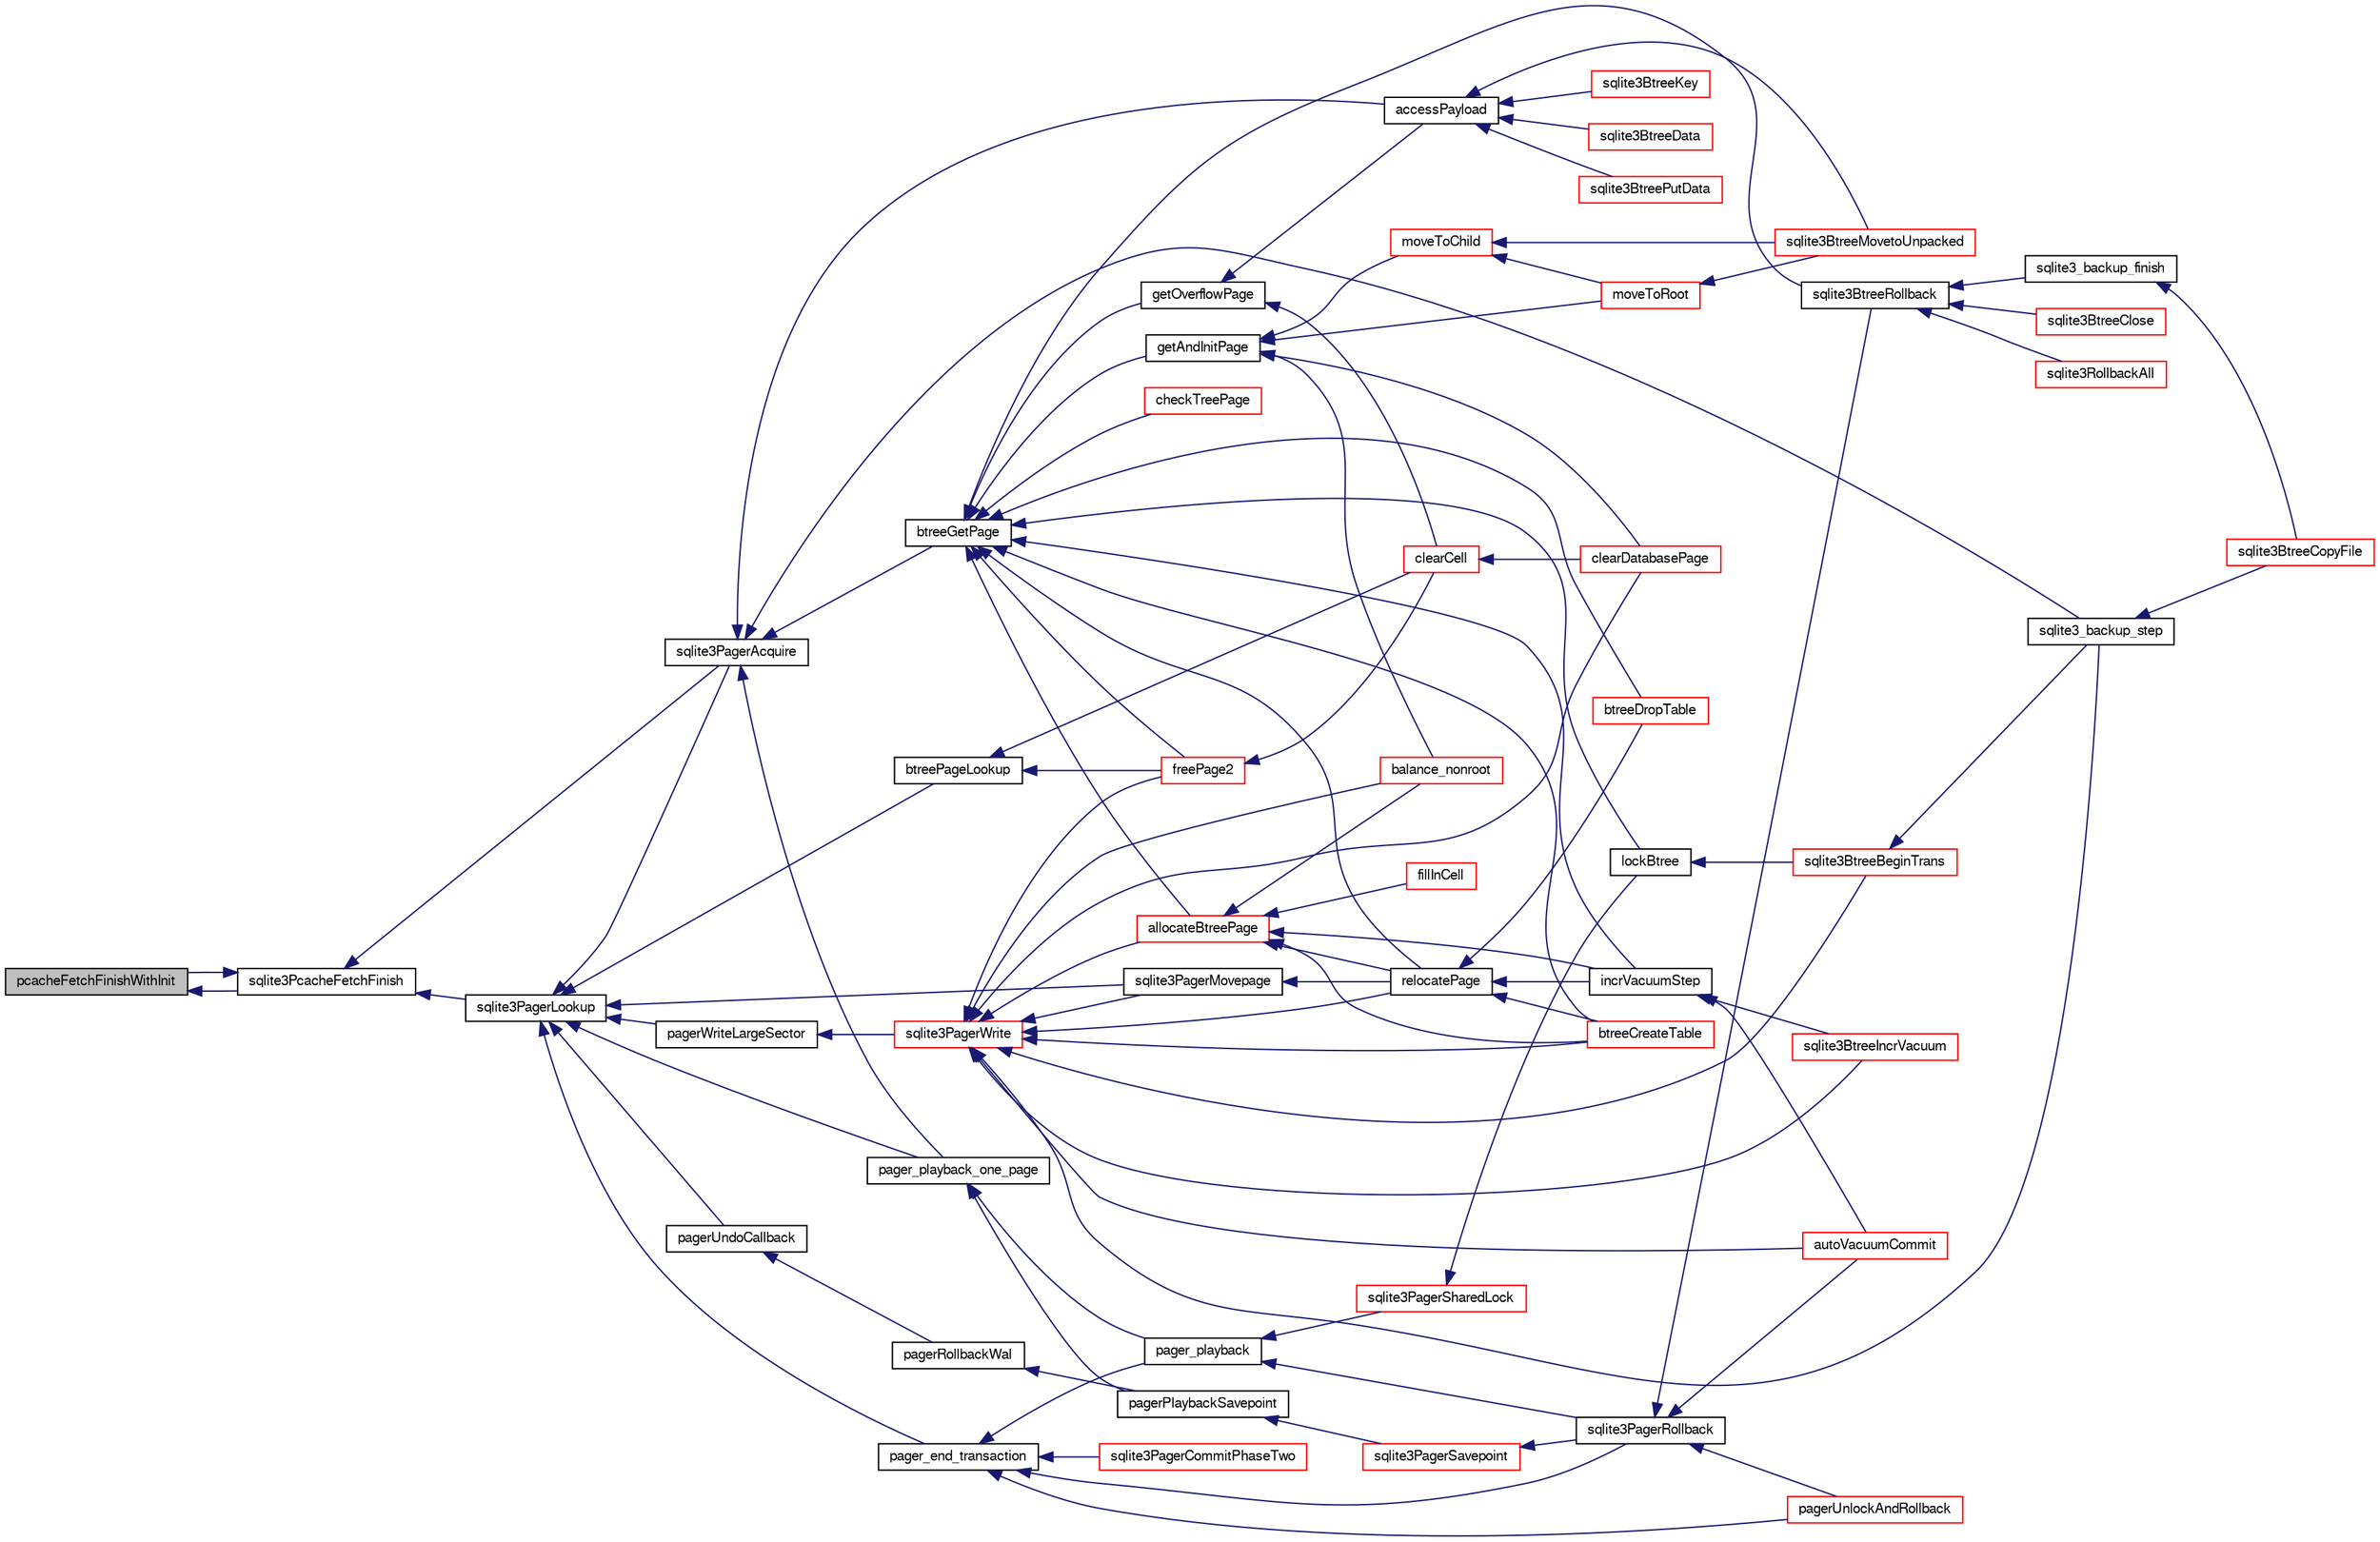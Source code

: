digraph "pcacheFetchFinishWithInit"
{
  edge [fontname="FreeSans",fontsize="10",labelfontname="FreeSans",labelfontsize="10"];
  node [fontname="FreeSans",fontsize="10",shape=record];
  rankdir="LR";
  Node237452 [label="pcacheFetchFinishWithInit",height=0.2,width=0.4,color="black", fillcolor="grey75", style="filled", fontcolor="black"];
  Node237452 -> Node237453 [dir="back",color="midnightblue",fontsize="10",style="solid",fontname="FreeSans"];
  Node237453 [label="sqlite3PcacheFetchFinish",height=0.2,width=0.4,color="black", fillcolor="white", style="filled",URL="$sqlite3_8c.html#a21f330cb082d63a111f64257e823a4b1"];
  Node237453 -> Node237452 [dir="back",color="midnightblue",fontsize="10",style="solid",fontname="FreeSans"];
  Node237453 -> Node237454 [dir="back",color="midnightblue",fontsize="10",style="solid",fontname="FreeSans"];
  Node237454 [label="sqlite3PagerAcquire",height=0.2,width=0.4,color="black", fillcolor="white", style="filled",URL="$sqlite3_8c.html#a22a53daafd2bd778cda390312651f994"];
  Node237454 -> Node237455 [dir="back",color="midnightblue",fontsize="10",style="solid",fontname="FreeSans"];
  Node237455 [label="pager_playback_one_page",height=0.2,width=0.4,color="black", fillcolor="white", style="filled",URL="$sqlite3_8c.html#adfca1dee9939482792fe2b4ed982d00e"];
  Node237455 -> Node237456 [dir="back",color="midnightblue",fontsize="10",style="solid",fontname="FreeSans"];
  Node237456 [label="pager_playback",height=0.2,width=0.4,color="black", fillcolor="white", style="filled",URL="$sqlite3_8c.html#a9d9a750a9fc76eb4b668c8a16b164a65"];
  Node237456 -> Node237457 [dir="back",color="midnightblue",fontsize="10",style="solid",fontname="FreeSans"];
  Node237457 [label="sqlite3PagerSharedLock",height=0.2,width=0.4,color="red", fillcolor="white", style="filled",URL="$sqlite3_8c.html#a58c197b629fb6eaacf96c7add57c70df"];
  Node237457 -> Node237720 [dir="back",color="midnightblue",fontsize="10",style="solid",fontname="FreeSans"];
  Node237720 [label="lockBtree",height=0.2,width=0.4,color="black", fillcolor="white", style="filled",URL="$sqlite3_8c.html#a5b808194d3178be15705a420265cee9d"];
  Node237720 -> Node237721 [dir="back",color="midnightblue",fontsize="10",style="solid",fontname="FreeSans"];
  Node237721 [label="sqlite3BtreeBeginTrans",height=0.2,width=0.4,color="red", fillcolor="white", style="filled",URL="$sqlite3_8c.html#a52d6706df15c67c22aa7d0e290c16bf5"];
  Node237721 -> Node237672 [dir="back",color="midnightblue",fontsize="10",style="solid",fontname="FreeSans"];
  Node237672 [label="sqlite3_backup_step",height=0.2,width=0.4,color="black", fillcolor="white", style="filled",URL="$sqlite3_8h.html#a1699b75e98d082eebc465a9e64c35269"];
  Node237672 -> Node237673 [dir="back",color="midnightblue",fontsize="10",style="solid",fontname="FreeSans"];
  Node237673 [label="sqlite3BtreeCopyFile",height=0.2,width=0.4,color="red", fillcolor="white", style="filled",URL="$sqlite3_8c.html#a4d9e19a79f0d5c1dfcef0bd137ae83f9"];
  Node237456 -> Node237723 [dir="back",color="midnightblue",fontsize="10",style="solid",fontname="FreeSans"];
  Node237723 [label="sqlite3PagerRollback",height=0.2,width=0.4,color="black", fillcolor="white", style="filled",URL="$sqlite3_8c.html#afdd2ecbb97b7a716892ff6bd10c7dfd0"];
  Node237723 -> Node237724 [dir="back",color="midnightblue",fontsize="10",style="solid",fontname="FreeSans"];
  Node237724 [label="pagerUnlockAndRollback",height=0.2,width=0.4,color="red", fillcolor="white", style="filled",URL="$sqlite3_8c.html#a02d96b7bf62c3b13ba905d168914518c"];
  Node237723 -> Node237760 [dir="back",color="midnightblue",fontsize="10",style="solid",fontname="FreeSans"];
  Node237760 [label="autoVacuumCommit",height=0.2,width=0.4,color="red", fillcolor="white", style="filled",URL="$sqlite3_8c.html#a809d22c6311135ae3048adf41febaef0"];
  Node237723 -> Node237787 [dir="back",color="midnightblue",fontsize="10",style="solid",fontname="FreeSans"];
  Node237787 [label="sqlite3BtreeRollback",height=0.2,width=0.4,color="black", fillcolor="white", style="filled",URL="$sqlite3_8c.html#a317473acdafdd688385c8954f09de186"];
  Node237787 -> Node237732 [dir="back",color="midnightblue",fontsize="10",style="solid",fontname="FreeSans"];
  Node237732 [label="sqlite3BtreeClose",height=0.2,width=0.4,color="red", fillcolor="white", style="filled",URL="$sqlite3_8c.html#a729b65009b66a99200496b09c124df01"];
  Node237787 -> Node237689 [dir="back",color="midnightblue",fontsize="10",style="solid",fontname="FreeSans"];
  Node237689 [label="sqlite3_backup_finish",height=0.2,width=0.4,color="black", fillcolor="white", style="filled",URL="$sqlite3_8h.html#a176857dd58d99be53b6d7305533e0048"];
  Node237689 -> Node237673 [dir="back",color="midnightblue",fontsize="10",style="solid",fontname="FreeSans"];
  Node237787 -> Node237677 [dir="back",color="midnightblue",fontsize="10",style="solid",fontname="FreeSans"];
  Node237677 [label="sqlite3RollbackAll",height=0.2,width=0.4,color="red", fillcolor="white", style="filled",URL="$sqlite3_8c.html#ad902dd388d73208539f557962e3fe6bb"];
  Node237455 -> Node237746 [dir="back",color="midnightblue",fontsize="10",style="solid",fontname="FreeSans"];
  Node237746 [label="pagerPlaybackSavepoint",height=0.2,width=0.4,color="black", fillcolor="white", style="filled",URL="$sqlite3_8c.html#aedf76c3b6661c4244cc3e2c5464fd12e"];
  Node237746 -> Node237747 [dir="back",color="midnightblue",fontsize="10",style="solid",fontname="FreeSans"];
  Node237747 [label="sqlite3PagerSavepoint",height=0.2,width=0.4,color="red", fillcolor="white", style="filled",URL="$sqlite3_8c.html#a8b5f1920b6a8b564a47e243868f2c8d4"];
  Node237747 -> Node237723 [dir="back",color="midnightblue",fontsize="10",style="solid",fontname="FreeSans"];
  Node237454 -> Node237839 [dir="back",color="midnightblue",fontsize="10",style="solid",fontname="FreeSans"];
  Node237839 [label="btreeGetPage",height=0.2,width=0.4,color="black", fillcolor="white", style="filled",URL="$sqlite3_8c.html#ac59679e30ceb0190614fbd19a7feb6de"];
  Node237839 -> Node237820 [dir="back",color="midnightblue",fontsize="10",style="solid",fontname="FreeSans"];
  Node237820 [label="getAndInitPage",height=0.2,width=0.4,color="black", fillcolor="white", style="filled",URL="$sqlite3_8c.html#ae85122d12808231a8d58459440a405ab"];
  Node237820 -> Node237821 [dir="back",color="midnightblue",fontsize="10",style="solid",fontname="FreeSans"];
  Node237821 [label="moveToChild",height=0.2,width=0.4,color="red", fillcolor="white", style="filled",URL="$sqlite3_8c.html#a1dbea539dd841af085ba1e1390922237"];
  Node237821 -> Node237822 [dir="back",color="midnightblue",fontsize="10",style="solid",fontname="FreeSans"];
  Node237822 [label="moveToRoot",height=0.2,width=0.4,color="red", fillcolor="white", style="filled",URL="$sqlite3_8c.html#a2b8fb9bf88e10e7e4dedc8da64e7e956"];
  Node237822 -> Node237793 [dir="back",color="midnightblue",fontsize="10",style="solid",fontname="FreeSans"];
  Node237793 [label="sqlite3BtreeMovetoUnpacked",height=0.2,width=0.4,color="red", fillcolor="white", style="filled",URL="$sqlite3_8c.html#a6d0b5aed55d5e85a0a6bfcae169fe579"];
  Node237821 -> Node237793 [dir="back",color="midnightblue",fontsize="10",style="solid",fontname="FreeSans"];
  Node237820 -> Node237822 [dir="back",color="midnightblue",fontsize="10",style="solid",fontname="FreeSans"];
  Node237820 -> Node237766 [dir="back",color="midnightblue",fontsize="10",style="solid",fontname="FreeSans"];
  Node237766 [label="balance_nonroot",height=0.2,width=0.4,color="red", fillcolor="white", style="filled",URL="$sqlite3_8c.html#a513ba5c0beb3462a4b60064469f1539d"];
  Node237820 -> Node237775 [dir="back",color="midnightblue",fontsize="10",style="solid",fontname="FreeSans"];
  Node237775 [label="clearDatabasePage",height=0.2,width=0.4,color="red", fillcolor="white", style="filled",URL="$sqlite3_8c.html#aecc3046a56feeeabd3ca93c0685e35d5"];
  Node237839 -> Node237720 [dir="back",color="midnightblue",fontsize="10",style="solid",fontname="FreeSans"];
  Node237839 -> Node237757 [dir="back",color="midnightblue",fontsize="10",style="solid",fontname="FreeSans"];
  Node237757 [label="relocatePage",height=0.2,width=0.4,color="black", fillcolor="white", style="filled",URL="$sqlite3_8c.html#af8fb5934ff87b02845c89350c57fd2bc"];
  Node237757 -> Node237758 [dir="back",color="midnightblue",fontsize="10",style="solid",fontname="FreeSans"];
  Node237758 [label="incrVacuumStep",height=0.2,width=0.4,color="black", fillcolor="white", style="filled",URL="$sqlite3_8c.html#a68a85130a567f1700dc0907ec9227892"];
  Node237758 -> Node237759 [dir="back",color="midnightblue",fontsize="10",style="solid",fontname="FreeSans"];
  Node237759 [label="sqlite3BtreeIncrVacuum",height=0.2,width=0.4,color="red", fillcolor="white", style="filled",URL="$sqlite3_8c.html#a0b4c98acfd785fc6d5dc5c3237030318"];
  Node237758 -> Node237760 [dir="back",color="midnightblue",fontsize="10",style="solid",fontname="FreeSans"];
  Node237757 -> Node237761 [dir="back",color="midnightblue",fontsize="10",style="solid",fontname="FreeSans"];
  Node237761 [label="btreeCreateTable",height=0.2,width=0.4,color="red", fillcolor="white", style="filled",URL="$sqlite3_8c.html#a48e09eaac366a6b585edd02553872954"];
  Node237757 -> Node237763 [dir="back",color="midnightblue",fontsize="10",style="solid",fontname="FreeSans"];
  Node237763 [label="btreeDropTable",height=0.2,width=0.4,color="red", fillcolor="white", style="filled",URL="$sqlite3_8c.html#abba4061ea34842db278e91f537d2c2ff"];
  Node237839 -> Node237758 [dir="back",color="midnightblue",fontsize="10",style="solid",fontname="FreeSans"];
  Node237839 -> Node237787 [dir="back",color="midnightblue",fontsize="10",style="solid",fontname="FreeSans"];
  Node237839 -> Node237781 [dir="back",color="midnightblue",fontsize="10",style="solid",fontname="FreeSans"];
  Node237781 [label="getOverflowPage",height=0.2,width=0.4,color="black", fillcolor="white", style="filled",URL="$sqlite3_8c.html#af907f898e049d621e2c9dc1ed1d63cf4"];
  Node237781 -> Node237782 [dir="back",color="midnightblue",fontsize="10",style="solid",fontname="FreeSans"];
  Node237782 [label="accessPayload",height=0.2,width=0.4,color="black", fillcolor="white", style="filled",URL="$sqlite3_8c.html#acf70e6d3cb6afd54d677b3dffb6959d2"];
  Node237782 -> Node237783 [dir="back",color="midnightblue",fontsize="10",style="solid",fontname="FreeSans"];
  Node237783 [label="sqlite3BtreeKey",height=0.2,width=0.4,color="red", fillcolor="white", style="filled",URL="$sqlite3_8c.html#ac2d5b22a7aae9c57b8a4ef7be643c1cd"];
  Node237782 -> Node237792 [dir="back",color="midnightblue",fontsize="10",style="solid",fontname="FreeSans"];
  Node237792 [label="sqlite3BtreeData",height=0.2,width=0.4,color="red", fillcolor="white", style="filled",URL="$sqlite3_8c.html#a1790f0a3e62aea4361ab60996272a78c"];
  Node237782 -> Node237793 [dir="back",color="midnightblue",fontsize="10",style="solid",fontname="FreeSans"];
  Node237782 -> Node237788 [dir="back",color="midnightblue",fontsize="10",style="solid",fontname="FreeSans"];
  Node237788 [label="sqlite3BtreePutData",height=0.2,width=0.4,color="red", fillcolor="white", style="filled",URL="$sqlite3_8c.html#a3de4f8662e8ea70d283bd57db1152a4c"];
  Node237781 -> Node237778 [dir="back",color="midnightblue",fontsize="10",style="solid",fontname="FreeSans"];
  Node237778 [label="clearCell",height=0.2,width=0.4,color="red", fillcolor="white", style="filled",URL="$sqlite3_8c.html#acde9692b1b53b7e35fa3ee62c01a0341"];
  Node237778 -> Node237775 [dir="back",color="midnightblue",fontsize="10",style="solid",fontname="FreeSans"];
  Node237839 -> Node237798 [dir="back",color="midnightblue",fontsize="10",style="solid",fontname="FreeSans"];
  Node237798 [label="allocateBtreePage",height=0.2,width=0.4,color="red", fillcolor="white", style="filled",URL="$sqlite3_8c.html#ae84ce1103eabfe9455a6a59e6cec4a33"];
  Node237798 -> Node237757 [dir="back",color="midnightblue",fontsize="10",style="solid",fontname="FreeSans"];
  Node237798 -> Node237758 [dir="back",color="midnightblue",fontsize="10",style="solid",fontname="FreeSans"];
  Node237798 -> Node237779 [dir="back",color="midnightblue",fontsize="10",style="solid",fontname="FreeSans"];
  Node237779 [label="fillInCell",height=0.2,width=0.4,color="red", fillcolor="white", style="filled",URL="$sqlite3_8c.html#ab66a77004cf93954f2aae7e52a4e51a7"];
  Node237798 -> Node237766 [dir="back",color="midnightblue",fontsize="10",style="solid",fontname="FreeSans"];
  Node237798 -> Node237761 [dir="back",color="midnightblue",fontsize="10",style="solid",fontname="FreeSans"];
  Node237839 -> Node237773 [dir="back",color="midnightblue",fontsize="10",style="solid",fontname="FreeSans"];
  Node237773 [label="freePage2",height=0.2,width=0.4,color="red", fillcolor="white", style="filled",URL="$sqlite3_8c.html#a625a2c2bdaf95cdb3a7cb945201f7efb"];
  Node237773 -> Node237778 [dir="back",color="midnightblue",fontsize="10",style="solid",fontname="FreeSans"];
  Node237839 -> Node237761 [dir="back",color="midnightblue",fontsize="10",style="solid",fontname="FreeSans"];
  Node237839 -> Node237763 [dir="back",color="midnightblue",fontsize="10",style="solid",fontname="FreeSans"];
  Node237839 -> Node237801 [dir="back",color="midnightblue",fontsize="10",style="solid",fontname="FreeSans"];
  Node237801 [label="checkTreePage",height=0.2,width=0.4,color="red", fillcolor="white", style="filled",URL="$sqlite3_8c.html#a0bdac89d12e5ac328d260ae8259777b2"];
  Node237454 -> Node237782 [dir="back",color="midnightblue",fontsize="10",style="solid",fontname="FreeSans"];
  Node237454 -> Node237672 [dir="back",color="midnightblue",fontsize="10",style="solid",fontname="FreeSans"];
  Node237453 -> Node237840 [dir="back",color="midnightblue",fontsize="10",style="solid",fontname="FreeSans"];
  Node237840 [label="sqlite3PagerLookup",height=0.2,width=0.4,color="black", fillcolor="white", style="filled",URL="$sqlite3_8c.html#a1252ec03814f64eed236cfb21094cafd"];
  Node237840 -> Node237739 [dir="back",color="midnightblue",fontsize="10",style="solid",fontname="FreeSans"];
  Node237739 [label="pager_end_transaction",height=0.2,width=0.4,color="black", fillcolor="white", style="filled",URL="$sqlite3_8c.html#a0814e2cfab386b1e3ba74528870339fe"];
  Node237739 -> Node237724 [dir="back",color="midnightblue",fontsize="10",style="solid",fontname="FreeSans"];
  Node237739 -> Node237456 [dir="back",color="midnightblue",fontsize="10",style="solid",fontname="FreeSans"];
  Node237739 -> Node237740 [dir="back",color="midnightblue",fontsize="10",style="solid",fontname="FreeSans"];
  Node237740 [label="sqlite3PagerCommitPhaseTwo",height=0.2,width=0.4,color="red", fillcolor="white", style="filled",URL="$sqlite3_8c.html#a18af1df44bbc3ae598f0559f6fc5861e"];
  Node237739 -> Node237723 [dir="back",color="midnightblue",fontsize="10",style="solid",fontname="FreeSans"];
  Node237840 -> Node237455 [dir="back",color="midnightblue",fontsize="10",style="solid",fontname="FreeSans"];
  Node237840 -> Node237744 [dir="back",color="midnightblue",fontsize="10",style="solid",fontname="FreeSans"];
  Node237744 [label="pagerUndoCallback",height=0.2,width=0.4,color="black", fillcolor="white", style="filled",URL="$sqlite3_8c.html#aca578b7eaed97dbbc2219eb67e1de24f"];
  Node237744 -> Node237745 [dir="back",color="midnightblue",fontsize="10",style="solid",fontname="FreeSans"];
  Node237745 [label="pagerRollbackWal",height=0.2,width=0.4,color="black", fillcolor="white", style="filled",URL="$sqlite3_8c.html#a80911cae8e3a137646b54d4e3e52147b"];
  Node237745 -> Node237746 [dir="back",color="midnightblue",fontsize="10",style="solid",fontname="FreeSans"];
  Node237840 -> Node237454 [dir="back",color="midnightblue",fontsize="10",style="solid",fontname="FreeSans"];
  Node237840 -> Node237809 [dir="back",color="midnightblue",fontsize="10",style="solid",fontname="FreeSans"];
  Node237809 [label="pagerWriteLargeSector",height=0.2,width=0.4,color="black", fillcolor="white", style="filled",URL="$sqlite3_8c.html#a06334f0cc1c2dc95ffe29c2359928b92"];
  Node237809 -> Node237810 [dir="back",color="midnightblue",fontsize="10",style="solid",fontname="FreeSans"];
  Node237810 [label="sqlite3PagerWrite",height=0.2,width=0.4,color="red", fillcolor="white", style="filled",URL="$sqlite3_8c.html#ad4b8aee028ee99575b0748b299e04ed0"];
  Node237810 -> Node237811 [dir="back",color="midnightblue",fontsize="10",style="solid",fontname="FreeSans"];
  Node237811 [label="sqlite3PagerMovepage",height=0.2,width=0.4,color="black", fillcolor="white", style="filled",URL="$sqlite3_8c.html#a8cdedc7a185709301f12c4d7b305aa1e"];
  Node237811 -> Node237757 [dir="back",color="midnightblue",fontsize="10",style="solid",fontname="FreeSans"];
  Node237810 -> Node237721 [dir="back",color="midnightblue",fontsize="10",style="solid",fontname="FreeSans"];
  Node237810 -> Node237757 [dir="back",color="midnightblue",fontsize="10",style="solid",fontname="FreeSans"];
  Node237810 -> Node237759 [dir="back",color="midnightblue",fontsize="10",style="solid",fontname="FreeSans"];
  Node237810 -> Node237760 [dir="back",color="midnightblue",fontsize="10",style="solid",fontname="FreeSans"];
  Node237810 -> Node237798 [dir="back",color="midnightblue",fontsize="10",style="solid",fontname="FreeSans"];
  Node237810 -> Node237773 [dir="back",color="midnightblue",fontsize="10",style="solid",fontname="FreeSans"];
  Node237810 -> Node237766 [dir="back",color="midnightblue",fontsize="10",style="solid",fontname="FreeSans"];
  Node237810 -> Node237761 [dir="back",color="midnightblue",fontsize="10",style="solid",fontname="FreeSans"];
  Node237810 -> Node237775 [dir="back",color="midnightblue",fontsize="10",style="solid",fontname="FreeSans"];
  Node237810 -> Node237672 [dir="back",color="midnightblue",fontsize="10",style="solid",fontname="FreeSans"];
  Node237840 -> Node237811 [dir="back",color="midnightblue",fontsize="10",style="solid",fontname="FreeSans"];
  Node237840 -> Node237841 [dir="back",color="midnightblue",fontsize="10",style="solid",fontname="FreeSans"];
  Node237841 [label="btreePageLookup",height=0.2,width=0.4,color="black", fillcolor="white", style="filled",URL="$sqlite3_8c.html#aae4e59cf09dae89f6e28511a5ac35527"];
  Node237841 -> Node237773 [dir="back",color="midnightblue",fontsize="10",style="solid",fontname="FreeSans"];
  Node237841 -> Node237778 [dir="back",color="midnightblue",fontsize="10",style="solid",fontname="FreeSans"];
}
